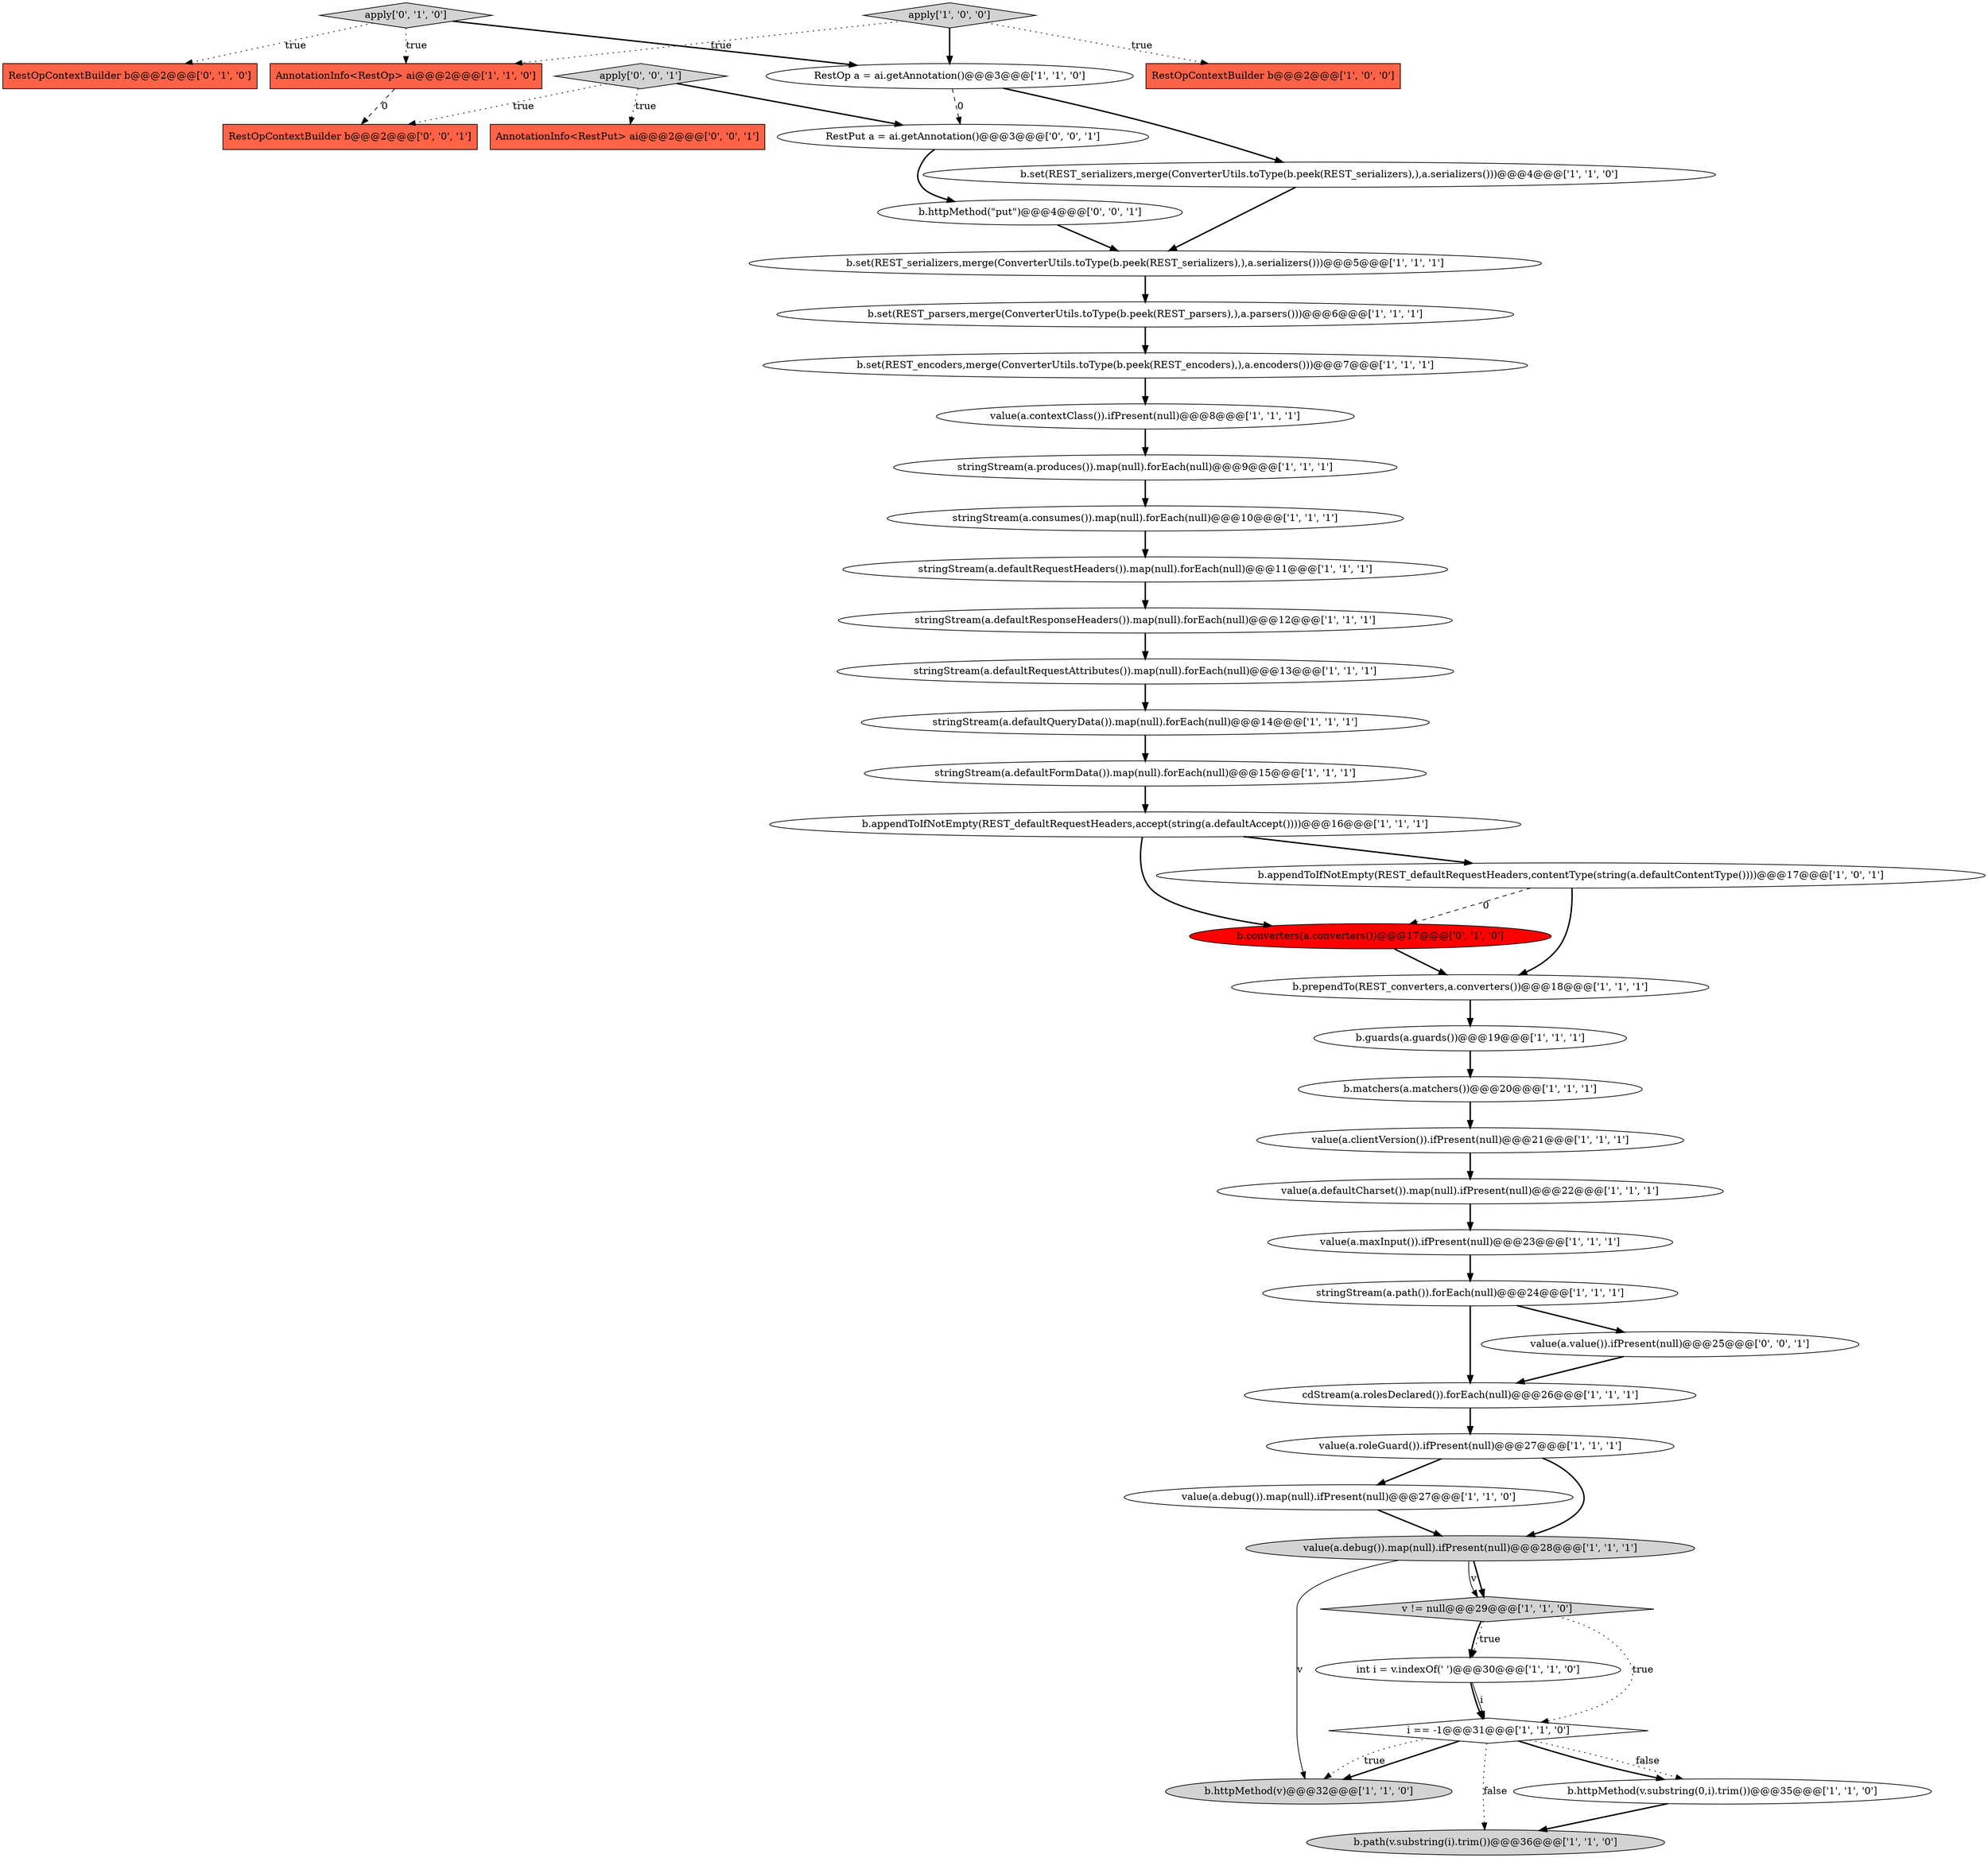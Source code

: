 digraph {
33 [style = filled, label = "int i = v.indexOf(' ')@@@30@@@['1', '1', '0']", fillcolor = white, shape = ellipse image = "AAA0AAABBB1BBB"];
34 [style = filled, label = "stringStream(a.defaultResponseHeaders()).map(null).forEach(null)@@@12@@@['1', '1', '1']", fillcolor = white, shape = ellipse image = "AAA0AAABBB1BBB"];
14 [style = filled, label = "value(a.clientVersion()).ifPresent(null)@@@21@@@['1', '1', '1']", fillcolor = white, shape = ellipse image = "AAA0AAABBB1BBB"];
40 [style = filled, label = "RestOpContextBuilder b@@@2@@@['0', '0', '1']", fillcolor = tomato, shape = box image = "AAA0AAABBB3BBB"];
9 [style = filled, label = "value(a.maxInput()).ifPresent(null)@@@23@@@['1', '1', '1']", fillcolor = white, shape = ellipse image = "AAA0AAABBB1BBB"];
37 [style = filled, label = "b.converters(a.converters())@@@17@@@['0', '1', '0']", fillcolor = red, shape = ellipse image = "AAA1AAABBB2BBB"];
20 [style = filled, label = "b.guards(a.guards())@@@19@@@['1', '1', '1']", fillcolor = white, shape = ellipse image = "AAA0AAABBB1BBB"];
17 [style = filled, label = "b.httpMethod(v)@@@32@@@['1', '1', '0']", fillcolor = lightgray, shape = ellipse image = "AAA0AAABBB1BBB"];
25 [style = filled, label = "value(a.roleGuard()).ifPresent(null)@@@27@@@['1', '1', '1']", fillcolor = white, shape = ellipse image = "AAA0AAABBB1BBB"];
2 [style = filled, label = "b.path(v.substring(i).trim())@@@36@@@['1', '1', '0']", fillcolor = lightgray, shape = ellipse image = "AAA0AAABBB1BBB"];
12 [style = filled, label = "value(a.defaultCharset()).map(null).ifPresent(null)@@@22@@@['1', '1', '1']", fillcolor = white, shape = ellipse image = "AAA0AAABBB1BBB"];
41 [style = filled, label = "b.httpMethod(\"put\")@@@4@@@['0', '0', '1']", fillcolor = white, shape = ellipse image = "AAA0AAABBB3BBB"];
32 [style = filled, label = "stringStream(a.produces()).map(null).forEach(null)@@@9@@@['1', '1', '1']", fillcolor = white, shape = ellipse image = "AAA0AAABBB1BBB"];
24 [style = filled, label = "b.appendToIfNotEmpty(REST_defaultRequestHeaders,accept(string(a.defaultAccept())))@@@16@@@['1', '1', '1']", fillcolor = white, shape = ellipse image = "AAA0AAABBB1BBB"];
38 [style = filled, label = "AnnotationInfo<RestPut> ai@@@2@@@['0', '0', '1']", fillcolor = tomato, shape = box image = "AAA0AAABBB3BBB"];
3 [style = filled, label = "b.set(REST_serializers,merge(ConverterUtils.toType(b.peek(REST_serializers),),a.serializers()))@@@4@@@['1', '1', '0']", fillcolor = white, shape = ellipse image = "AAA0AAABBB1BBB"];
18 [style = filled, label = "value(a.contextClass()).ifPresent(null)@@@8@@@['1', '1', '1']", fillcolor = white, shape = ellipse image = "AAA0AAABBB1BBB"];
7 [style = filled, label = "value(a.debug()).map(null).ifPresent(null)@@@27@@@['1', '1', '0']", fillcolor = white, shape = ellipse image = "AAA0AAABBB1BBB"];
21 [style = filled, label = "v != null@@@29@@@['1', '1', '0']", fillcolor = lightgray, shape = diamond image = "AAA0AAABBB1BBB"];
10 [style = filled, label = "b.matchers(a.matchers())@@@20@@@['1', '1', '1']", fillcolor = white, shape = ellipse image = "AAA0AAABBB1BBB"];
0 [style = filled, label = "stringStream(a.defaultFormData()).map(null).forEach(null)@@@15@@@['1', '1', '1']", fillcolor = white, shape = ellipse image = "AAA0AAABBB1BBB"];
36 [style = filled, label = "apply['0', '1', '0']", fillcolor = lightgray, shape = diamond image = "AAA0AAABBB2BBB"];
42 [style = filled, label = "apply['0', '0', '1']", fillcolor = lightgray, shape = diamond image = "AAA0AAABBB3BBB"];
28 [style = filled, label = "cdStream(a.rolesDeclared()).forEach(null)@@@26@@@['1', '1', '1']", fillcolor = white, shape = ellipse image = "AAA0AAABBB1BBB"];
26 [style = filled, label = "b.set(REST_parsers,merge(ConverterUtils.toType(b.peek(REST_parsers),),a.parsers()))@@@6@@@['1', '1', '1']", fillcolor = white, shape = ellipse image = "AAA0AAABBB1BBB"];
27 [style = filled, label = "i == -1@@@31@@@['1', '1', '0']", fillcolor = white, shape = diamond image = "AAA0AAABBB1BBB"];
16 [style = filled, label = "b.set(REST_serializers,merge(ConverterUtils.toType(b.peek(REST_serializers),),a.serializers()))@@@5@@@['1', '1', '1']", fillcolor = white, shape = ellipse image = "AAA0AAABBB1BBB"];
6 [style = filled, label = "RestOp a = ai.getAnnotation()@@@3@@@['1', '1', '0']", fillcolor = white, shape = ellipse image = "AAA0AAABBB1BBB"];
15 [style = filled, label = "RestOpContextBuilder b@@@2@@@['1', '0', '0']", fillcolor = tomato, shape = box image = "AAA0AAABBB1BBB"];
29 [style = filled, label = "b.set(REST_encoders,merge(ConverterUtils.toType(b.peek(REST_encoders),),a.encoders()))@@@7@@@['1', '1', '1']", fillcolor = white, shape = ellipse image = "AAA0AAABBB1BBB"];
19 [style = filled, label = "stringStream(a.path()).forEach(null)@@@24@@@['1', '1', '1']", fillcolor = white, shape = ellipse image = "AAA0AAABBB1BBB"];
31 [style = filled, label = "stringStream(a.defaultRequestHeaders()).map(null).forEach(null)@@@11@@@['1', '1', '1']", fillcolor = white, shape = ellipse image = "AAA0AAABBB1BBB"];
43 [style = filled, label = "value(a.value()).ifPresent(null)@@@25@@@['0', '0', '1']", fillcolor = white, shape = ellipse image = "AAA0AAABBB3BBB"];
39 [style = filled, label = "RestPut a = ai.getAnnotation()@@@3@@@['0', '0', '1']", fillcolor = white, shape = ellipse image = "AAA0AAABBB3BBB"];
5 [style = filled, label = "stringStream(a.defaultRequestAttributes()).map(null).forEach(null)@@@13@@@['1', '1', '1']", fillcolor = white, shape = ellipse image = "AAA0AAABBB1BBB"];
1 [style = filled, label = "b.httpMethod(v.substring(0,i).trim())@@@35@@@['1', '1', '0']", fillcolor = white, shape = ellipse image = "AAA0AAABBB1BBB"];
30 [style = filled, label = "b.appendToIfNotEmpty(REST_defaultRequestHeaders,contentType(string(a.defaultContentType())))@@@17@@@['1', '0', '1']", fillcolor = white, shape = ellipse image = "AAA0AAABBB1BBB"];
8 [style = filled, label = "stringStream(a.defaultQueryData()).map(null).forEach(null)@@@14@@@['1', '1', '1']", fillcolor = white, shape = ellipse image = "AAA0AAABBB1BBB"];
11 [style = filled, label = "value(a.debug()).map(null).ifPresent(null)@@@28@@@['1', '1', '1']", fillcolor = lightgray, shape = ellipse image = "AAA0AAABBB1BBB"];
23 [style = filled, label = "apply['1', '0', '0']", fillcolor = lightgray, shape = diamond image = "AAA0AAABBB1BBB"];
4 [style = filled, label = "stringStream(a.consumes()).map(null).forEach(null)@@@10@@@['1', '1', '1']", fillcolor = white, shape = ellipse image = "AAA0AAABBB1BBB"];
35 [style = filled, label = "RestOpContextBuilder b@@@2@@@['0', '1', '0']", fillcolor = tomato, shape = box image = "AAA0AAABBB2BBB"];
13 [style = filled, label = "b.prependTo(REST_converters,a.converters())@@@18@@@['1', '1', '1']", fillcolor = white, shape = ellipse image = "AAA0AAABBB1BBB"];
22 [style = filled, label = "AnnotationInfo<RestOp> ai@@@2@@@['1', '1', '0']", fillcolor = tomato, shape = box image = "AAA0AAABBB1BBB"];
36->6 [style = bold, label=""];
6->3 [style = bold, label=""];
5->8 [style = bold, label=""];
30->37 [style = dashed, label="0"];
27->1 [style = bold, label=""];
7->11 [style = bold, label=""];
30->13 [style = bold, label=""];
23->22 [style = dotted, label="true"];
10->14 [style = bold, label=""];
36->22 [style = dotted, label="true"];
22->40 [style = dashed, label="0"];
34->5 [style = bold, label=""];
26->29 [style = bold, label=""];
21->33 [style = bold, label=""];
11->21 [style = bold, label=""];
42->39 [style = bold, label=""];
16->26 [style = bold, label=""];
21->27 [style = dotted, label="true"];
3->16 [style = bold, label=""];
12->9 [style = bold, label=""];
25->7 [style = bold, label=""];
42->40 [style = dotted, label="true"];
33->27 [style = bold, label=""];
31->34 [style = bold, label=""];
29->18 [style = bold, label=""];
24->30 [style = bold, label=""];
20->10 [style = bold, label=""];
43->28 [style = bold, label=""];
8->0 [style = bold, label=""];
21->33 [style = dotted, label="true"];
4->31 [style = bold, label=""];
27->1 [style = dotted, label="false"];
25->11 [style = bold, label=""];
11->21 [style = solid, label="v"];
33->27 [style = solid, label="i"];
0->24 [style = bold, label=""];
14->12 [style = bold, label=""];
23->6 [style = bold, label=""];
24->37 [style = bold, label=""];
27->17 [style = bold, label=""];
18->32 [style = bold, label=""];
42->38 [style = dotted, label="true"];
9->19 [style = bold, label=""];
28->25 [style = bold, label=""];
39->41 [style = bold, label=""];
41->16 [style = bold, label=""];
23->15 [style = dotted, label="true"];
1->2 [style = bold, label=""];
32->4 [style = bold, label=""];
19->28 [style = bold, label=""];
27->2 [style = dotted, label="false"];
27->17 [style = dotted, label="true"];
36->35 [style = dotted, label="true"];
37->13 [style = bold, label=""];
11->17 [style = solid, label="v"];
19->43 [style = bold, label=""];
6->39 [style = dashed, label="0"];
13->20 [style = bold, label=""];
}
